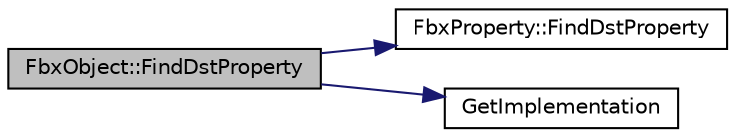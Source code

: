 digraph "FbxObject::FindDstProperty"
{
  edge [fontname="Helvetica",fontsize="10",labelfontname="Helvetica",labelfontsize="10"];
  node [fontname="Helvetica",fontsize="10",shape=record];
  rankdir="LR";
  Node121 [label="FbxObject::FindDstProperty",height=0.2,width=0.4,color="black", fillcolor="grey75", style="filled", fontcolor="black"];
  Node121 -> Node122 [color="midnightblue",fontsize="10",style="solid",fontname="Helvetica"];
  Node122 [label="FbxProperty::FindDstProperty",height=0.2,width=0.4,color="black", fillcolor="white", style="filled",URL="$class_fbx_property.html#ac4658f970d7c354229e1f6fe71d0d250"];
  Node121 -> Node123 [color="midnightblue",fontsize="10",style="solid",fontname="Helvetica"];
  Node123 [label="GetImplementation",height=0.2,width=0.4,color="black", fillcolor="white", style="filled",URL="$fbximplementationutils_8h.html#ac10d54b20571271090ad94f9e68fdaaa"];
}
